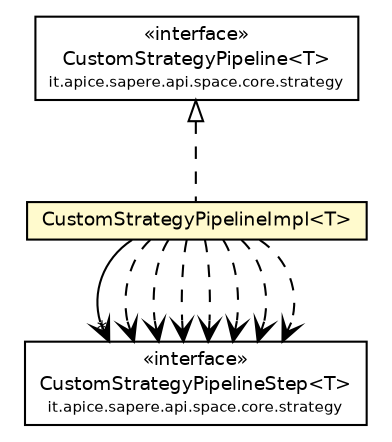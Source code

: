 #!/usr/local/bin/dot
#
# Class diagram 
# Generated by UmlGraph version 4.4 (http://www.spinellis.gr/sw/umlgraph)
#

digraph G {
	edge [fontname="Helvetica",fontsize=10,labelfontname="Helvetica",labelfontsize=10];
	node [fontname="Helvetica",fontsize=10,shape=plaintext];
	// it.apice.sapere.api.space.core.strategy.CustomStrategyPipelineStep<T>
	c67105 [label=<<table border="0" cellborder="1" cellspacing="0" cellpadding="2" port="p" href="../CustomStrategyPipelineStep.html">
		<tr><td><table border="0" cellspacing="0" cellpadding="1">
			<tr><td> &laquo;interface&raquo; </td></tr>
			<tr><td> CustomStrategyPipelineStep&lt;T&gt; </td></tr>
			<tr><td><font point-size="7.0"> it.apice.sapere.api.space.core.strategy </font></td></tr>
		</table></td></tr>
		</table>>, fontname="Helvetica", fontcolor="black", fontsize=9.0];
	// it.apice.sapere.api.space.core.strategy.CustomStrategyPipeline<T>
	c67106 [label=<<table border="0" cellborder="1" cellspacing="0" cellpadding="2" port="p" href="../CustomStrategyPipeline.html">
		<tr><td><table border="0" cellspacing="0" cellpadding="1">
			<tr><td> &laquo;interface&raquo; </td></tr>
			<tr><td> CustomStrategyPipeline&lt;T&gt; </td></tr>
			<tr><td><font point-size="7.0"> it.apice.sapere.api.space.core.strategy </font></td></tr>
		</table></td></tr>
		</table>>, fontname="Helvetica", fontcolor="black", fontsize=9.0];
	// it.apice.sapere.api.space.core.strategy.impl.CustomStrategyPipelineImpl<T>
	c67185 [label=<<table border="0" cellborder="1" cellspacing="0" cellpadding="2" port="p" bgcolor="lemonChiffon" href="./CustomStrategyPipelineImpl.html">
		<tr><td><table border="0" cellspacing="0" cellpadding="1">
			<tr><td> CustomStrategyPipelineImpl&lt;T&gt; </td></tr>
		</table></td></tr>
		</table>>, fontname="Helvetica", fontcolor="black", fontsize=9.0];
	//it.apice.sapere.api.space.core.strategy.impl.CustomStrategyPipelineImpl<T> implements it.apice.sapere.api.space.core.strategy.CustomStrategyPipeline<T>
	c67106:p -> c67185:p [dir=back,arrowtail=empty,style=dashed];
	// it.apice.sapere.api.space.core.strategy.impl.CustomStrategyPipelineImpl<T> NAVASSOC it.apice.sapere.api.space.core.strategy.CustomStrategyPipelineStep<T>
	c67185:p -> c67105:p [taillabel="", label="", headlabel="*", fontname="Helvetica", fontcolor="black", fontsize=10.0, color="black", arrowhead=open];
	// it.apice.sapere.api.space.core.strategy.impl.CustomStrategyPipelineImpl<T> DEPEND it.apice.sapere.api.space.core.strategy.CustomStrategyPipelineStep<T>
	c67185:p -> c67105:p [taillabel="", label="", headlabel="", fontname="Helvetica", fontcolor="black", fontsize=10.0, color="black", arrowhead=open, style=dashed];
	// it.apice.sapere.api.space.core.strategy.impl.CustomStrategyPipelineImpl<T> DEPEND it.apice.sapere.api.space.core.strategy.CustomStrategyPipelineStep<T>
	c67185:p -> c67105:p [taillabel="", label="", headlabel="", fontname="Helvetica", fontcolor="black", fontsize=10.0, color="black", arrowhead=open, style=dashed];
	// it.apice.sapere.api.space.core.strategy.impl.CustomStrategyPipelineImpl<T> DEPEND it.apice.sapere.api.space.core.strategy.CustomStrategyPipelineStep<T>
	c67185:p -> c67105:p [taillabel="", label="", headlabel="", fontname="Helvetica", fontcolor="black", fontsize=10.0, color="black", arrowhead=open, style=dashed];
	// it.apice.sapere.api.space.core.strategy.impl.CustomStrategyPipelineImpl<T> DEPEND it.apice.sapere.api.space.core.strategy.CustomStrategyPipelineStep<T>
	c67185:p -> c67105:p [taillabel="", label="", headlabel="", fontname="Helvetica", fontcolor="black", fontsize=10.0, color="black", arrowhead=open, style=dashed];
	// it.apice.sapere.api.space.core.strategy.impl.CustomStrategyPipelineImpl<T> DEPEND it.apice.sapere.api.space.core.strategy.CustomStrategyPipelineStep<T>
	c67185:p -> c67105:p [taillabel="", label="", headlabel="", fontname="Helvetica", fontcolor="black", fontsize=10.0, color="black", arrowhead=open, style=dashed];
	// it.apice.sapere.api.space.core.strategy.impl.CustomStrategyPipelineImpl<T> DEPEND it.apice.sapere.api.space.core.strategy.CustomStrategyPipelineStep<T>
	c67185:p -> c67105:p [taillabel="", label="", headlabel="", fontname="Helvetica", fontcolor="black", fontsize=10.0, color="black", arrowhead=open, style=dashed];
	// it.apice.sapere.api.space.core.strategy.impl.CustomStrategyPipelineImpl<T> DEPEND it.apice.sapere.api.space.core.strategy.CustomStrategyPipelineStep<T>
	c67185:p -> c67105:p [taillabel="", label="", headlabel="", fontname="Helvetica", fontcolor="black", fontsize=10.0, color="black", arrowhead=open, style=dashed];
}

